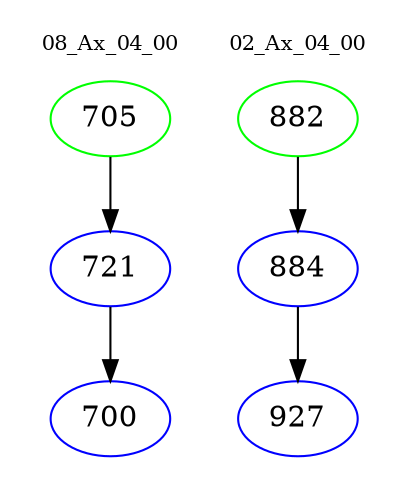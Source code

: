 digraph{
subgraph cluster_0 {
color = white
label = "08_Ax_04_00";
fontsize=10;
T0_705 [label="705", color="green"]
T0_705 -> T0_721 [color="black"]
T0_721 [label="721", color="blue"]
T0_721 -> T0_700 [color="black"]
T0_700 [label="700", color="blue"]
}
subgraph cluster_1 {
color = white
label = "02_Ax_04_00";
fontsize=10;
T1_882 [label="882", color="green"]
T1_882 -> T1_884 [color="black"]
T1_884 [label="884", color="blue"]
T1_884 -> T1_927 [color="black"]
T1_927 [label="927", color="blue"]
}
}
